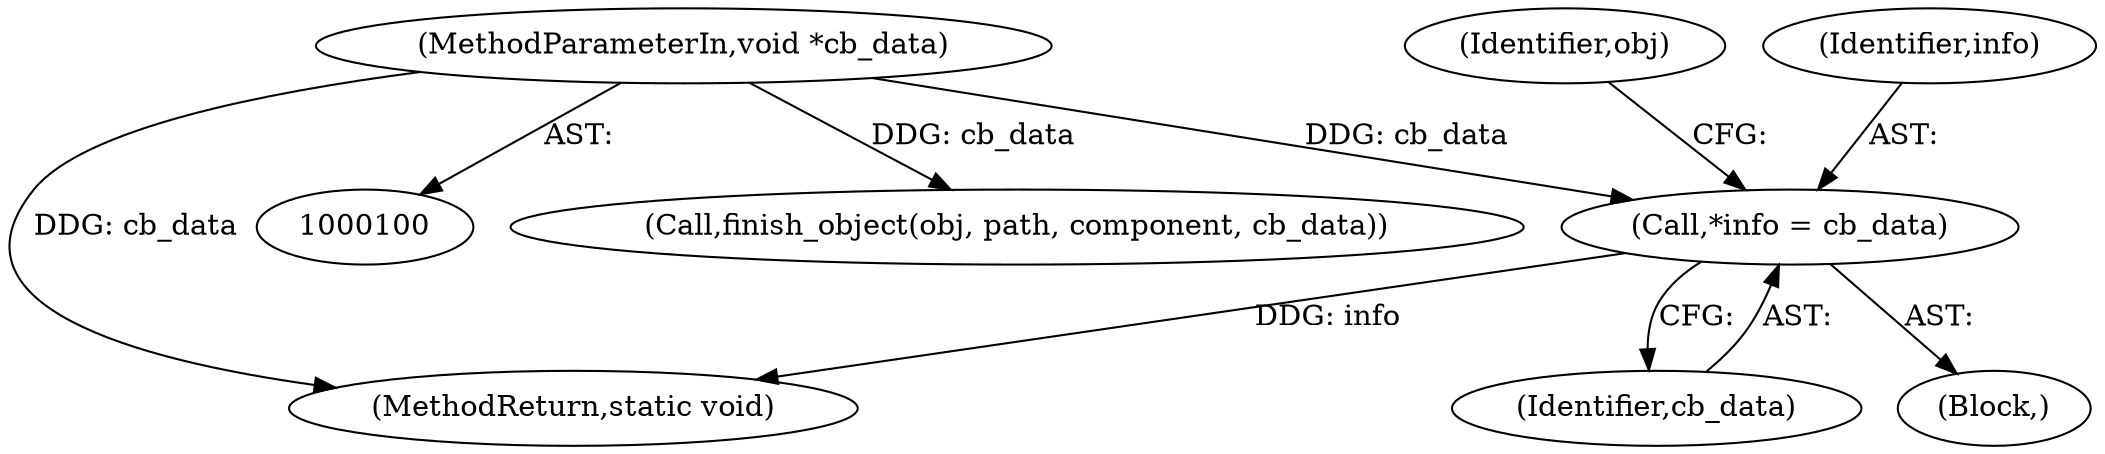 digraph "1_git_de1e67d0703894cb6ea782e36abb63976ab07e60_2@pointer" {
"1000107" [label="(Call,*info = cb_data)"];
"1000104" [label="(MethodParameterIn,void *cb_data)"];
"1000110" [label="(Call,finish_object(obj, path, component, cb_data))"];
"1000111" [label="(Identifier,obj)"];
"1000105" [label="(Block,)"];
"1000104" [label="(MethodParameterIn,void *cb_data)"];
"1000107" [label="(Call,*info = cb_data)"];
"1000108" [label="(Identifier,info)"];
"1000127" [label="(MethodReturn,static void)"];
"1000109" [label="(Identifier,cb_data)"];
"1000107" -> "1000105"  [label="AST: "];
"1000107" -> "1000109"  [label="CFG: "];
"1000108" -> "1000107"  [label="AST: "];
"1000109" -> "1000107"  [label="AST: "];
"1000111" -> "1000107"  [label="CFG: "];
"1000107" -> "1000127"  [label="DDG: info"];
"1000104" -> "1000107"  [label="DDG: cb_data"];
"1000104" -> "1000100"  [label="AST: "];
"1000104" -> "1000127"  [label="DDG: cb_data"];
"1000104" -> "1000110"  [label="DDG: cb_data"];
}
